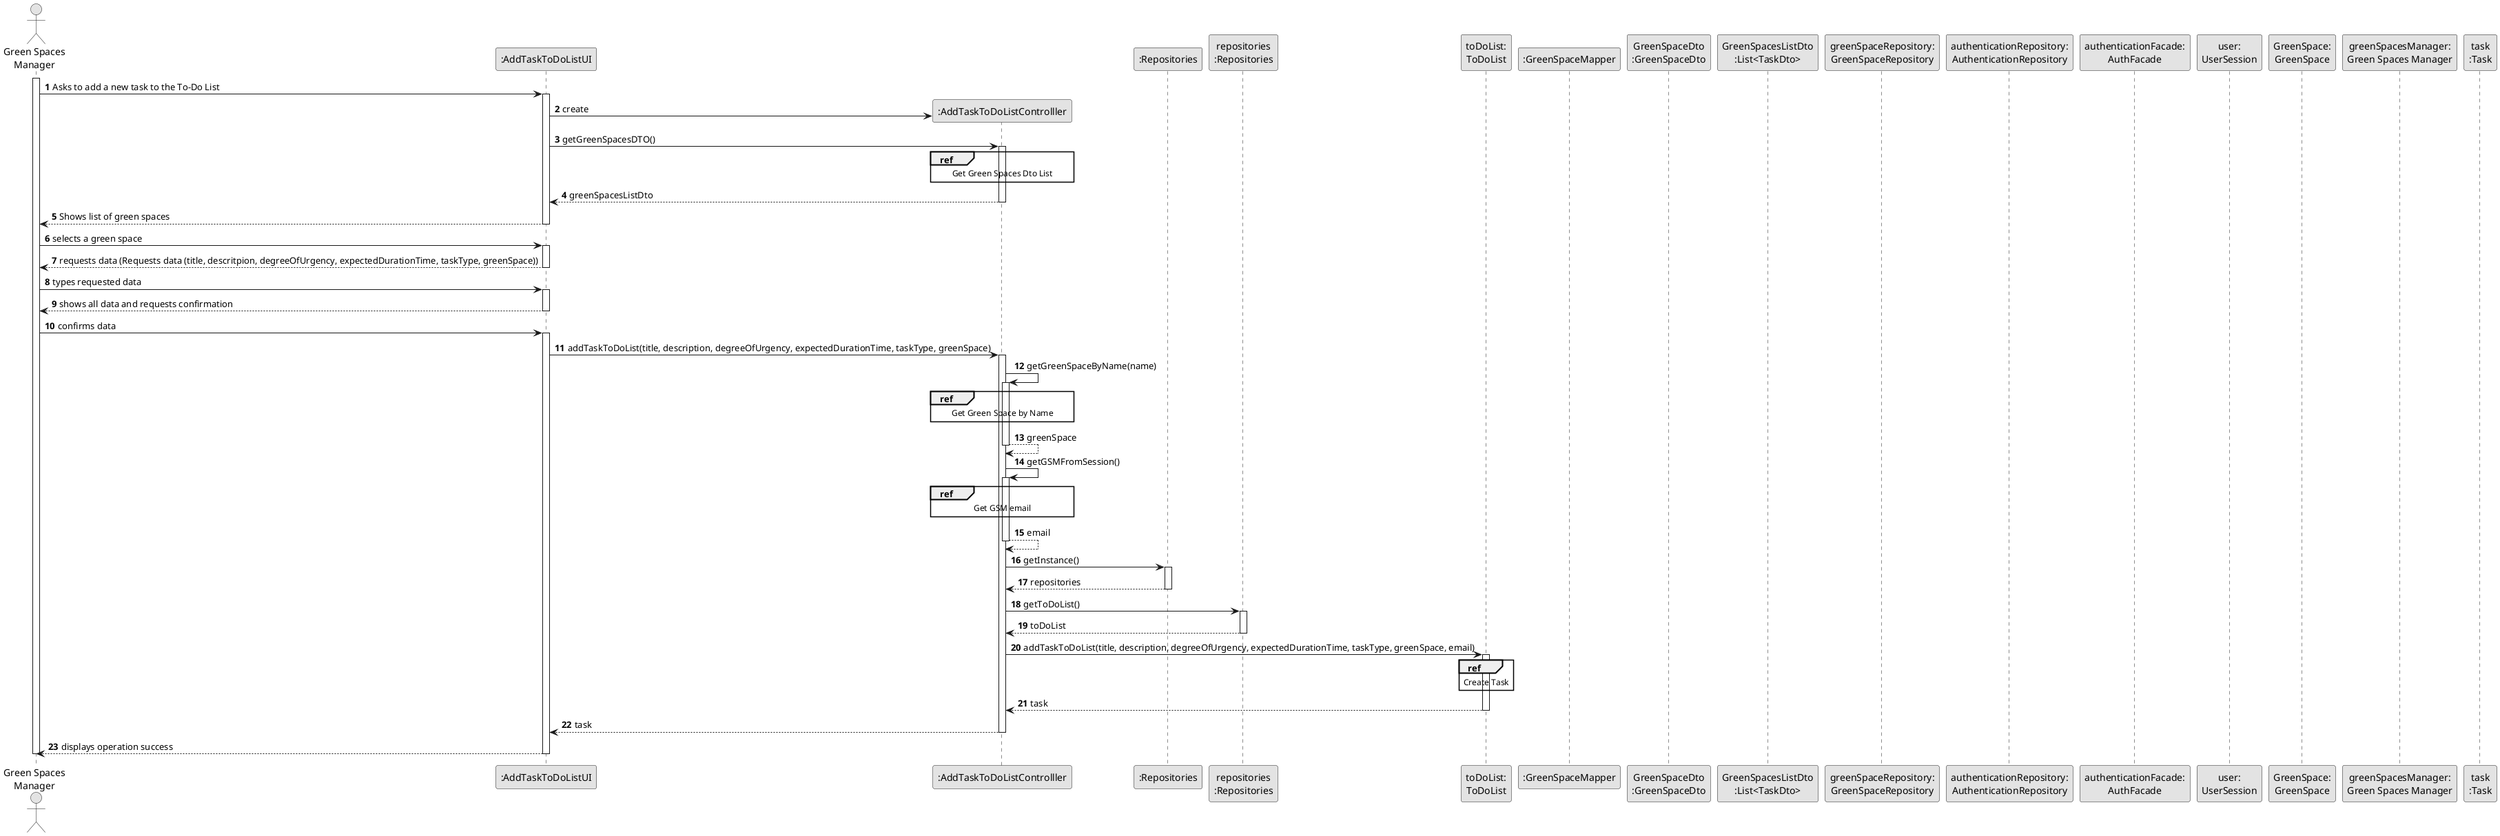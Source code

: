 @startuml
skinparam monochrome true
skinparam packageStyle rectangle
skinparam shadowing false

autonumber

'hide footbox
actor "Green Spaces\nManager" as GSM
participant ":AddTaskToDoListUI" as UI
participant ":AddTaskToDoListControlller" as CTRL
participant ":Repositories" as REP
participant "repositories\n:Repositories" as REPS
participant "toDoList:\nToDoList" as toDoList
participant ":GreenSpaceMapper" as greenSpaceMAPPER
participant "GreenSpaceDto\n:GreenSpaceDto" as greenSpaceDTO
participant "GreenSpacesListDto\n:List<TaskDto>" as greenSpacesListDTO
participant "greenSpaceRepository:\nGreenSpaceRepository" as greenSpaceREP
participant "authenticationRepository:\nAuthenticationRepository" as authentication
participant "authenticationFacade:\nAuthFacade" as authFacade
participant "user:\nUserSession" as user
participant "GreenSpace:\nGreenSpace" as greenSpace
participant "greenSpacesManager:\nGreen Spaces Manager" as USER
participant "task\n:Task" as TASK

activate GSM

    GSM -> UI : Asks to add a new task to the To-Do List
    activate UI

        UI -> CTRL** : create

        UI -> CTRL : getGreenSpacesDTO()
        activate CTRL

             ref over CTRL
                Get Green Spaces Dto List
             end ref

        CTRL --> UI : greenSpacesListDto
        deactivate CTRL

    UI --> GSM : Shows list of green spaces
    deactivate UI

    GSM -> UI : selects a green space
    activate UI

    UI --> GSM : requests data (Requests data (title, descritpion, degreeOfUrgency, expectedDurationTime, taskType, greenSpace))
    deactivate UI

    GSM -> UI : types requested data
    activate UI

    UI --> GSM : shows all data and requests confirmation
    deactivate UI

    GSM -> UI : confirms data
    activate UI

        UI -> CTRL: addTaskToDoList(title, description, degreeOfUrgency, expectedDurationTime, taskType, greenSpace)
        activate CTRL

            CTRL -> CTRL: getGreenSpaceByName(name)
            activate CTRL

                ref over CTRL
                    Get Green Space by Name
                end ref

            CTRL --> CTRL: greenSpace
            deactivate CTRL

            CTRL -> CTRL: getGSMFromSession()
            activate CTRL

             ref over CTRL
                Get GSM email
             end ref

            CTRL --> CTRL: email
            deactivate CTRL

            CTRL -> REP: getInstance()
            activate REP

            REP --> CTRL: repositories
            deactivate REP

            CTRL -> REPS: getToDoList()
            activate REPS

            REPS --> CTRL: toDoList
            deactivate REPS

            CTRL -> toDoList: addTaskToDoList(title, description, degreeOfUrgency, expectedDurationTime, taskType, greenSpace, email)
            activate toDoList

                 ref over toDoList
                    Create Task
                 end ref

            toDoList --> CTRL: task
            deactivate toDoList

        CTRL --> UI: task
        deactivate CTRL

    UI --> GSM: displays operation success
    deactivate UI

deactivate GSM

@enduml
